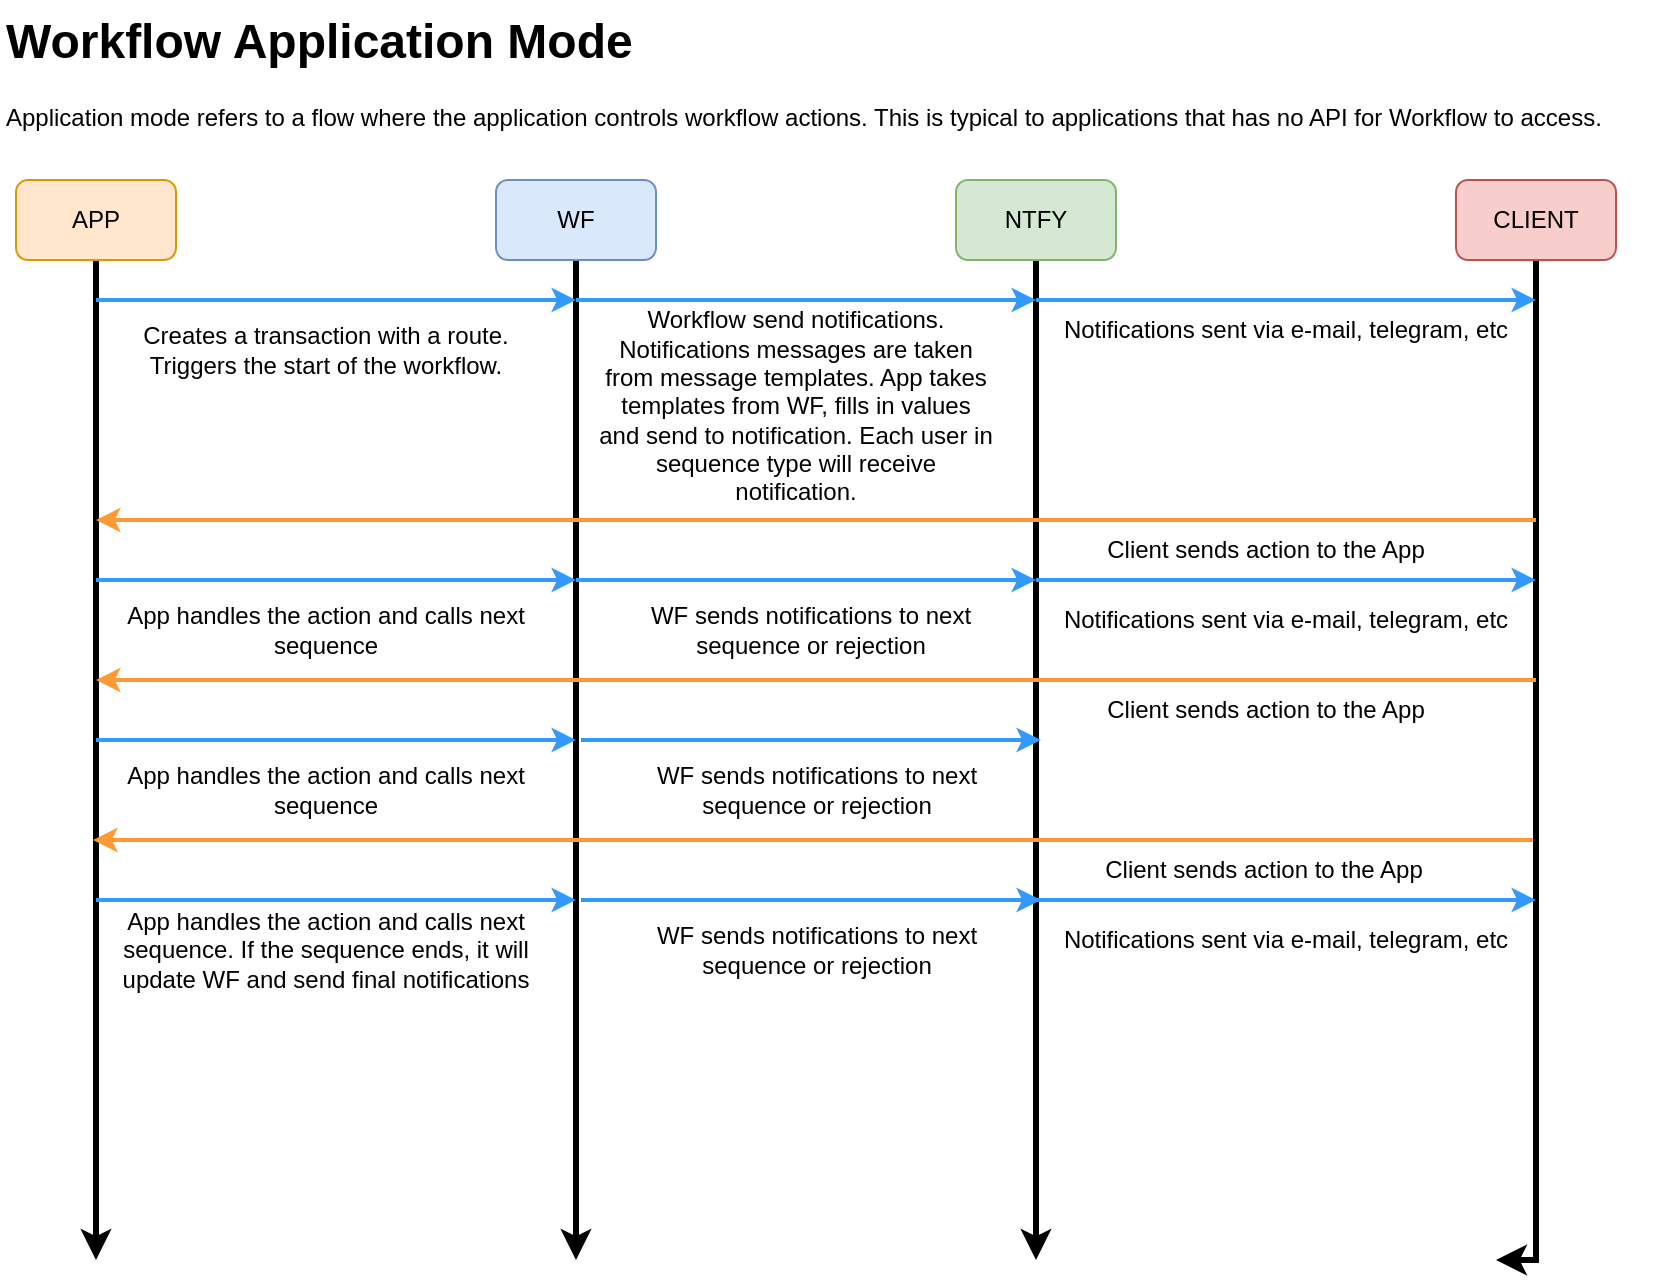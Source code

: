 <mxfile version="26.2.13">
  <diagram name="Page-1" id="2YBvvXClWsGukQMizWep">
    <mxGraphModel dx="1428" dy="779" grid="1" gridSize="10" guides="1" tooltips="1" connect="1" arrows="1" fold="1" page="1" pageScale="1" pageWidth="850" pageHeight="1100" math="0" shadow="0">
      <root>
        <mxCell id="0" />
        <mxCell id="1" parent="0" />
        <mxCell id="wew7B_fSViKdHfvEWTY7-6" value="&lt;h1 style=&quot;margin-top: 0px;&quot;&gt;Workflow Application Mode&lt;/h1&gt;&lt;p&gt;Application mode refers to a flow where the application controls workflow actions. This is typical to applications that has no API for Workflow to access. &lt;br&gt;&lt;/p&gt;" style="text;html=1;whiteSpace=wrap;overflow=hidden;rounded=0;" vertex="1" parent="1">
          <mxGeometry x="12.5" y="10" width="827.5" height="70" as="geometry" />
        </mxCell>
        <mxCell id="wew7B_fSViKdHfvEWTY7-13" style="edgeStyle=orthogonalEdgeStyle;rounded=0;orthogonalLoop=1;jettySize=auto;html=1;exitX=0.5;exitY=1;exitDx=0;exitDy=0;strokeWidth=3;" edge="1" parent="1" source="wew7B_fSViKdHfvEWTY7-7">
          <mxGeometry relative="1" as="geometry">
            <mxPoint x="60" y="640" as="targetPoint" />
          </mxGeometry>
        </mxCell>
        <mxCell id="wew7B_fSViKdHfvEWTY7-7" value="APP" style="rounded=1;whiteSpace=wrap;html=1;fillColor=#ffe6cc;strokeColor=#d79b00;" vertex="1" parent="1">
          <mxGeometry x="20" y="100" width="80" height="40" as="geometry" />
        </mxCell>
        <mxCell id="wew7B_fSViKdHfvEWTY7-12" style="edgeStyle=orthogonalEdgeStyle;rounded=0;orthogonalLoop=1;jettySize=auto;html=1;exitX=0.5;exitY=1;exitDx=0;exitDy=0;strokeWidth=3;" edge="1" parent="1" source="wew7B_fSViKdHfvEWTY7-8">
          <mxGeometry relative="1" as="geometry">
            <mxPoint x="300" y="640" as="targetPoint" />
          </mxGeometry>
        </mxCell>
        <mxCell id="wew7B_fSViKdHfvEWTY7-8" value="WF" style="rounded=1;whiteSpace=wrap;html=1;fillColor=#dae8fc;strokeColor=#6c8ebf;" vertex="1" parent="1">
          <mxGeometry x="260" y="100" width="80" height="40" as="geometry" />
        </mxCell>
        <mxCell id="wew7B_fSViKdHfvEWTY7-14" style="edgeStyle=orthogonalEdgeStyle;rounded=0;orthogonalLoop=1;jettySize=auto;html=1;exitX=0.5;exitY=1;exitDx=0;exitDy=0;strokeWidth=3;" edge="1" parent="1" source="wew7B_fSViKdHfvEWTY7-9">
          <mxGeometry relative="1" as="geometry">
            <mxPoint x="530" y="640" as="targetPoint" />
          </mxGeometry>
        </mxCell>
        <mxCell id="wew7B_fSViKdHfvEWTY7-9" value="NTFY" style="rounded=1;whiteSpace=wrap;html=1;fillColor=#d5e8d4;strokeColor=#82b366;" vertex="1" parent="1">
          <mxGeometry x="490" y="100" width="80" height="40" as="geometry" />
        </mxCell>
        <mxCell id="wew7B_fSViKdHfvEWTY7-15" style="edgeStyle=orthogonalEdgeStyle;rounded=0;orthogonalLoop=1;jettySize=auto;html=1;exitX=0.5;exitY=1;exitDx=0;exitDy=0;strokeWidth=3;" edge="1" parent="1" source="wew7B_fSViKdHfvEWTY7-10">
          <mxGeometry relative="1" as="geometry">
            <mxPoint x="760" y="640" as="targetPoint" />
            <Array as="points">
              <mxPoint x="780" y="640" />
            </Array>
          </mxGeometry>
        </mxCell>
        <mxCell id="wew7B_fSViKdHfvEWTY7-10" value="CLIENT" style="rounded=1;whiteSpace=wrap;html=1;fillColor=#f8cecc;strokeColor=#b85450;" vertex="1" parent="1">
          <mxGeometry x="740" y="100" width="80" height="40" as="geometry" />
        </mxCell>
        <mxCell id="wew7B_fSViKdHfvEWTY7-17" value="" style="endArrow=classic;html=1;rounded=0;strokeWidth=2;strokeColor=light-dark(#3399FF,#EDEDED);" edge="1" parent="1">
          <mxGeometry width="50" height="50" relative="1" as="geometry">
            <mxPoint x="60" y="160" as="sourcePoint" />
            <mxPoint x="300" y="160" as="targetPoint" />
          </mxGeometry>
        </mxCell>
        <mxCell id="wew7B_fSViKdHfvEWTY7-18" value="" style="endArrow=classic;html=1;rounded=0;strokeColor=#3399FF;strokeWidth=2;" edge="1" parent="1">
          <mxGeometry width="50" height="50" relative="1" as="geometry">
            <mxPoint x="300" y="160" as="sourcePoint" />
            <mxPoint x="530" y="160" as="targetPoint" />
          </mxGeometry>
        </mxCell>
        <mxCell id="wew7B_fSViKdHfvEWTY7-19" value="Workflow send notifications. Notifications messages are taken from message templates. App takes templates from WF, fills in values and send to notification. Each user in sequence type will receive notification." style="text;html=1;align=center;verticalAlign=middle;whiteSpace=wrap;rounded=0;" vertex="1" parent="1">
          <mxGeometry x="310" y="173" width="200" height="80" as="geometry" />
        </mxCell>
        <mxCell id="wew7B_fSViKdHfvEWTY7-20" value="Client sends action to the App" style="text;html=1;align=center;verticalAlign=middle;whiteSpace=wrap;rounded=0;" vertex="1" parent="1">
          <mxGeometry x="540" y="270" width="210" height="30" as="geometry" />
        </mxCell>
        <mxCell id="wew7B_fSViKdHfvEWTY7-21" value="Notifications sent via e-mail, telegram, etc" style="text;html=1;align=center;verticalAlign=middle;whiteSpace=wrap;rounded=0;" vertex="1" parent="1">
          <mxGeometry x="540" y="160" width="230" height="30" as="geometry" />
        </mxCell>
        <mxCell id="wew7B_fSViKdHfvEWTY7-26" value="" style="endArrow=classic;html=1;rounded=0;strokeColor=#3399FF;strokeWidth=2;" edge="1" parent="1">
          <mxGeometry width="50" height="50" relative="1" as="geometry">
            <mxPoint x="530" y="160" as="sourcePoint" />
            <mxPoint x="780" y="160" as="targetPoint" />
          </mxGeometry>
        </mxCell>
        <mxCell id="wew7B_fSViKdHfvEWTY7-27" value="" style="endArrow=classic;html=1;rounded=0;strokeWidth=2;strokeColor=light-dark(#FF9933,#EDEDED);" edge="1" parent="1">
          <mxGeometry width="50" height="50" relative="1" as="geometry">
            <mxPoint x="780" y="270" as="sourcePoint" />
            <mxPoint x="60" y="270" as="targetPoint" />
          </mxGeometry>
        </mxCell>
        <mxCell id="wew7B_fSViKdHfvEWTY7-28" value="Creates a transaction with a route.&lt;br&gt;Triggers the start of the workflow." style="text;html=1;align=center;verticalAlign=middle;whiteSpace=wrap;rounded=0;" vertex="1" parent="1">
          <mxGeometry x="70" y="170" width="210" height="30" as="geometry" />
        </mxCell>
        <mxCell id="wew7B_fSViKdHfvEWTY7-29" value="App handles the action and calls next sequence" style="text;html=1;align=center;verticalAlign=middle;whiteSpace=wrap;rounded=0;" vertex="1" parent="1">
          <mxGeometry x="70" y="310" width="210" height="30" as="geometry" />
        </mxCell>
        <mxCell id="wew7B_fSViKdHfvEWTY7-30" value="" style="endArrow=classic;html=1;rounded=0;strokeWidth=2;strokeColor=light-dark(#3399FF,#EDEDED);" edge="1" parent="1">
          <mxGeometry width="50" height="50" relative="1" as="geometry">
            <mxPoint x="60" y="300" as="sourcePoint" />
            <mxPoint x="300" y="300" as="targetPoint" />
          </mxGeometry>
        </mxCell>
        <mxCell id="wew7B_fSViKdHfvEWTY7-31" value="" style="endArrow=classic;html=1;rounded=0;strokeColor=#3399FF;strokeWidth=2;" edge="1" parent="1">
          <mxGeometry width="50" height="50" relative="1" as="geometry">
            <mxPoint x="300" y="300" as="sourcePoint" />
            <mxPoint x="530" y="300" as="targetPoint" />
          </mxGeometry>
        </mxCell>
        <mxCell id="wew7B_fSViKdHfvEWTY7-32" value="WF sends notifications to next sequence or rejection" style="text;html=1;align=center;verticalAlign=middle;whiteSpace=wrap;rounded=0;" vertex="1" parent="1">
          <mxGeometry x="310" y="310" width="215" height="30" as="geometry" />
        </mxCell>
        <mxCell id="wew7B_fSViKdHfvEWTY7-33" value="" style="endArrow=classic;html=1;rounded=0;strokeColor=#3399FF;strokeWidth=2;" edge="1" parent="1">
          <mxGeometry width="50" height="50" relative="1" as="geometry">
            <mxPoint x="530" y="300" as="sourcePoint" />
            <mxPoint x="780" y="300" as="targetPoint" />
          </mxGeometry>
        </mxCell>
        <mxCell id="wew7B_fSViKdHfvEWTY7-34" value="Notifications sent via e-mail, telegram, etc" style="text;html=1;align=center;verticalAlign=middle;whiteSpace=wrap;rounded=0;" vertex="1" parent="1">
          <mxGeometry x="540" y="310" width="230" height="20" as="geometry" />
        </mxCell>
        <mxCell id="wew7B_fSViKdHfvEWTY7-35" value="" style="endArrow=classic;html=1;rounded=0;strokeWidth=2;strokeColor=light-dark(#FF9933,#EDEDED);" edge="1" parent="1">
          <mxGeometry width="50" height="50" relative="1" as="geometry">
            <mxPoint x="780" y="350" as="sourcePoint" />
            <mxPoint x="60" y="350" as="targetPoint" />
          </mxGeometry>
        </mxCell>
        <mxCell id="wew7B_fSViKdHfvEWTY7-40" value="Client sends action to the App" style="text;html=1;align=center;verticalAlign=middle;whiteSpace=wrap;rounded=0;" vertex="1" parent="1">
          <mxGeometry x="540" y="350" width="210" height="30" as="geometry" />
        </mxCell>
        <mxCell id="wew7B_fSViKdHfvEWTY7-41" value="App handles the action and calls next sequence" style="text;html=1;align=center;verticalAlign=middle;whiteSpace=wrap;rounded=0;" vertex="1" parent="1">
          <mxGeometry x="70" y="390" width="210" height="30" as="geometry" />
        </mxCell>
        <mxCell id="wew7B_fSViKdHfvEWTY7-42" value="" style="endArrow=classic;html=1;rounded=0;strokeWidth=2;strokeColor=light-dark(#3399FF,#EDEDED);" edge="1" parent="1">
          <mxGeometry width="50" height="50" relative="1" as="geometry">
            <mxPoint x="60" y="380" as="sourcePoint" />
            <mxPoint x="300" y="380" as="targetPoint" />
          </mxGeometry>
        </mxCell>
        <mxCell id="wew7B_fSViKdHfvEWTY7-43" value="" style="endArrow=classic;html=1;rounded=0;strokeColor=#3399FF;strokeWidth=2;" edge="1" parent="1">
          <mxGeometry width="50" height="50" relative="1" as="geometry">
            <mxPoint x="302.5" y="380" as="sourcePoint" />
            <mxPoint x="532.5" y="380" as="targetPoint" />
          </mxGeometry>
        </mxCell>
        <mxCell id="wew7B_fSViKdHfvEWTY7-44" value="WF sends notifications to next sequence or rejection" style="text;html=1;align=center;verticalAlign=middle;whiteSpace=wrap;rounded=0;" vertex="1" parent="1">
          <mxGeometry x="312.5" y="390" width="215" height="30" as="geometry" />
        </mxCell>
        <mxCell id="wew7B_fSViKdHfvEWTY7-45" value="" style="endArrow=classic;html=1;rounded=0;strokeColor=#3399FF;strokeWidth=2;" edge="1" parent="1">
          <mxGeometry width="50" height="50" relative="1" as="geometry">
            <mxPoint x="530" y="460" as="sourcePoint" />
            <mxPoint x="780" y="460" as="targetPoint" />
          </mxGeometry>
        </mxCell>
        <mxCell id="wew7B_fSViKdHfvEWTY7-46" value="Notifications sent via e-mail, telegram, etc" style="text;html=1;align=center;verticalAlign=middle;whiteSpace=wrap;rounded=0;" vertex="1" parent="1">
          <mxGeometry x="540" y="470" width="230" height="20" as="geometry" />
        </mxCell>
        <mxCell id="wew7B_fSViKdHfvEWTY7-47" value="" style="endArrow=classic;html=1;rounded=0;strokeWidth=2;strokeColor=light-dark(#FF9933,#EDEDED);" edge="1" parent="1">
          <mxGeometry width="50" height="50" relative="1" as="geometry">
            <mxPoint x="778.5" y="430" as="sourcePoint" />
            <mxPoint x="58.5" y="430" as="targetPoint" />
          </mxGeometry>
        </mxCell>
        <mxCell id="wew7B_fSViKdHfvEWTY7-48" value="Client sends action to the App" style="text;html=1;align=center;verticalAlign=middle;whiteSpace=wrap;rounded=0;" vertex="1" parent="1">
          <mxGeometry x="538.5" y="430" width="210" height="30" as="geometry" />
        </mxCell>
        <mxCell id="wew7B_fSViKdHfvEWTY7-49" value="" style="endArrow=classic;html=1;rounded=0;strokeWidth=2;strokeColor=light-dark(#3399FF,#EDEDED);" edge="1" parent="1">
          <mxGeometry width="50" height="50" relative="1" as="geometry">
            <mxPoint x="60" y="460" as="sourcePoint" />
            <mxPoint x="300" y="460" as="targetPoint" />
          </mxGeometry>
        </mxCell>
        <mxCell id="wew7B_fSViKdHfvEWTY7-50" value="App handles the action and calls next sequence. If the sequence ends, it will update WF and send final notifications " style="text;html=1;align=center;verticalAlign=middle;whiteSpace=wrap;rounded=0;" vertex="1" parent="1">
          <mxGeometry x="70" y="470" width="210" height="30" as="geometry" />
        </mxCell>
        <mxCell id="wew7B_fSViKdHfvEWTY7-53" value="" style="endArrow=classic;html=1;rounded=0;strokeColor=#3399FF;strokeWidth=2;" edge="1" parent="1">
          <mxGeometry width="50" height="50" relative="1" as="geometry">
            <mxPoint x="302.5" y="460" as="sourcePoint" />
            <mxPoint x="532.5" y="460" as="targetPoint" />
          </mxGeometry>
        </mxCell>
        <mxCell id="wew7B_fSViKdHfvEWTY7-54" value="WF sends notifications to next sequence or rejection" style="text;html=1;align=center;verticalAlign=middle;whiteSpace=wrap;rounded=0;" vertex="1" parent="1">
          <mxGeometry x="312.5" y="470" width="215" height="30" as="geometry" />
        </mxCell>
      </root>
    </mxGraphModel>
  </diagram>
</mxfile>
